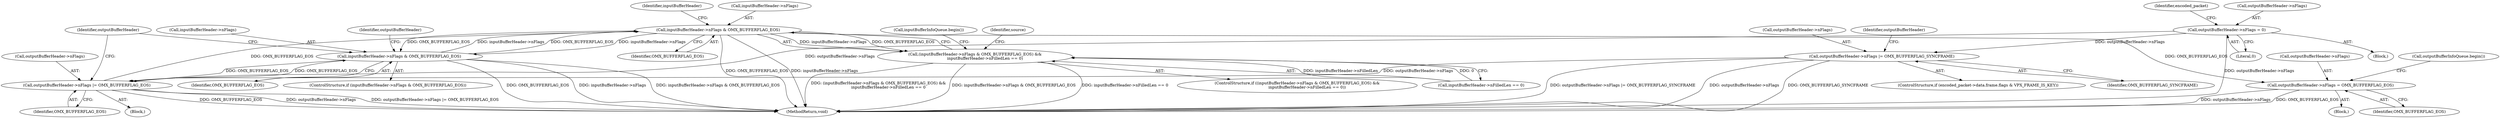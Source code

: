 digraph "0_Android_7fd96ebfc4c9da496c59d7c45e1f62be178e626d@pointer" {
"1000174" [label="(Call,inputBufferHeader->nFlags & OMX_BUFFERFLAG_EOS)"];
"1000538" [label="(Call,inputBufferHeader->nFlags & OMX_BUFFERFLAG_EOS)"];
"1000174" [label="(Call,inputBufferHeader->nFlags & OMX_BUFFERFLAG_EOS)"];
"1000544" [label="(Call,outputBufferHeader->nFlags |= OMX_BUFFERFLAG_EOS)"];
"1000458" [label="(Call,outputBufferHeader->nFlags = 0)"];
"1000473" [label="(Call,outputBufferHeader->nFlags |= OMX_BUFFERFLAG_SYNCFRAME)"];
"1000173" [label="(Call,(inputBufferHeader->nFlags & OMX_BUFFERFLAG_EOS) &&\n                inputBufferHeader->nFilledLen == 0)"];
"1000199" [label="(Call,outputBufferHeader->nFlags = OMX_BUFFERFLAG_EOS)"];
"1000550" [label="(Identifier,outputBufferHeader)"];
"1000174" [label="(Call,inputBufferHeader->nFlags & OMX_BUFFERFLAG_EOS)"];
"1000179" [label="(Call,inputBufferHeader->nFilledLen == 0)"];
"1000200" [label="(Call,outputBufferHeader->nFlags)"];
"1000474" [label="(Call,outputBufferHeader->nFlags)"];
"1000446" [label="(Block,)"];
"1000560" [label="(MethodReturn,void)"];
"1000173" [label="(Call,(inputBufferHeader->nFlags & OMX_BUFFERFLAG_EOS) &&\n                inputBufferHeader->nFilledLen == 0)"];
"1000542" [label="(Identifier,OMX_BUFFERFLAG_EOS)"];
"1000458" [label="(Call,outputBufferHeader->nFlags = 0)"];
"1000480" [label="(Identifier,outputBufferHeader)"];
"1000205" [label="(Call,outputBufferInfoQueue.begin())"];
"1000546" [label="(Identifier,outputBufferHeader)"];
"1000544" [label="(Call,outputBufferHeader->nFlags |= OMX_BUFFERFLAG_EOS)"];
"1000468" [label="(Identifier,encoded_packet)"];
"1000186" [label="(Call,inputBufferInfoQueue.begin())"];
"1000543" [label="(Block,)"];
"1000203" [label="(Identifier,OMX_BUFFERFLAG_EOS)"];
"1000545" [label="(Call,outputBufferHeader->nFlags)"];
"1000181" [label="(Identifier,inputBufferHeader)"];
"1000463" [label="(ControlStructure,if (encoded_packet->data.frame.flags & VPX_FRAME_IS_KEY))"];
"1000178" [label="(Identifier,OMX_BUFFERFLAG_EOS)"];
"1000199" [label="(Call,outputBufferHeader->nFlags = OMX_BUFFERFLAG_EOS)"];
"1000462" [label="(Literal,0)"];
"1000459" [label="(Call,outputBufferHeader->nFlags)"];
"1000477" [label="(Identifier,OMX_BUFFERFLAG_SYNCFRAME)"];
"1000537" [label="(ControlStructure,if (inputBufferHeader->nFlags & OMX_BUFFERFLAG_EOS))"];
"1000473" [label="(Call,outputBufferHeader->nFlags |= OMX_BUFFERFLAG_SYNCFRAME)"];
"1000538" [label="(Call,inputBufferHeader->nFlags & OMX_BUFFERFLAG_EOS)"];
"1000548" [label="(Identifier,OMX_BUFFERFLAG_EOS)"];
"1000539" [label="(Call,inputBufferHeader->nFlags)"];
"1000216" [label="(Identifier,source)"];
"1000184" [label="(Block,)"];
"1000175" [label="(Call,inputBufferHeader->nFlags)"];
"1000172" [label="(ControlStructure,if ((inputBufferHeader->nFlags & OMX_BUFFERFLAG_EOS) &&\n                inputBufferHeader->nFilledLen == 0))"];
"1000174" -> "1000173"  [label="AST: "];
"1000174" -> "1000178"  [label="CFG: "];
"1000175" -> "1000174"  [label="AST: "];
"1000178" -> "1000174"  [label="AST: "];
"1000181" -> "1000174"  [label="CFG: "];
"1000173" -> "1000174"  [label="CFG: "];
"1000174" -> "1000560"  [label="DDG: OMX_BUFFERFLAG_EOS"];
"1000174" -> "1000560"  [label="DDG: inputBufferHeader->nFlags"];
"1000174" -> "1000173"  [label="DDG: inputBufferHeader->nFlags"];
"1000174" -> "1000173"  [label="DDG: OMX_BUFFERFLAG_EOS"];
"1000538" -> "1000174"  [label="DDG: inputBufferHeader->nFlags"];
"1000538" -> "1000174"  [label="DDG: OMX_BUFFERFLAG_EOS"];
"1000544" -> "1000174"  [label="DDG: OMX_BUFFERFLAG_EOS"];
"1000174" -> "1000199"  [label="DDG: OMX_BUFFERFLAG_EOS"];
"1000174" -> "1000538"  [label="DDG: inputBufferHeader->nFlags"];
"1000174" -> "1000538"  [label="DDG: OMX_BUFFERFLAG_EOS"];
"1000538" -> "1000537"  [label="AST: "];
"1000538" -> "1000542"  [label="CFG: "];
"1000539" -> "1000538"  [label="AST: "];
"1000542" -> "1000538"  [label="AST: "];
"1000546" -> "1000538"  [label="CFG: "];
"1000550" -> "1000538"  [label="CFG: "];
"1000538" -> "1000560"  [label="DDG: OMX_BUFFERFLAG_EOS"];
"1000538" -> "1000560"  [label="DDG: inputBufferHeader->nFlags"];
"1000538" -> "1000560"  [label="DDG: inputBufferHeader->nFlags & OMX_BUFFERFLAG_EOS"];
"1000544" -> "1000538"  [label="DDG: OMX_BUFFERFLAG_EOS"];
"1000538" -> "1000544"  [label="DDG: OMX_BUFFERFLAG_EOS"];
"1000544" -> "1000543"  [label="AST: "];
"1000544" -> "1000548"  [label="CFG: "];
"1000545" -> "1000544"  [label="AST: "];
"1000548" -> "1000544"  [label="AST: "];
"1000550" -> "1000544"  [label="CFG: "];
"1000544" -> "1000560"  [label="DDG: OMX_BUFFERFLAG_EOS"];
"1000544" -> "1000560"  [label="DDG: outputBufferHeader->nFlags"];
"1000544" -> "1000560"  [label="DDG: outputBufferHeader->nFlags |= OMX_BUFFERFLAG_EOS"];
"1000458" -> "1000544"  [label="DDG: outputBufferHeader->nFlags"];
"1000473" -> "1000544"  [label="DDG: outputBufferHeader->nFlags"];
"1000458" -> "1000446"  [label="AST: "];
"1000458" -> "1000462"  [label="CFG: "];
"1000459" -> "1000458"  [label="AST: "];
"1000462" -> "1000458"  [label="AST: "];
"1000468" -> "1000458"  [label="CFG: "];
"1000458" -> "1000560"  [label="DDG: outputBufferHeader->nFlags"];
"1000458" -> "1000473"  [label="DDG: outputBufferHeader->nFlags"];
"1000473" -> "1000463"  [label="AST: "];
"1000473" -> "1000477"  [label="CFG: "];
"1000474" -> "1000473"  [label="AST: "];
"1000477" -> "1000473"  [label="AST: "];
"1000480" -> "1000473"  [label="CFG: "];
"1000473" -> "1000560"  [label="DDG: outputBufferHeader->nFlags"];
"1000473" -> "1000560"  [label="DDG: OMX_BUFFERFLAG_SYNCFRAME"];
"1000473" -> "1000560"  [label="DDG: outputBufferHeader->nFlags |= OMX_BUFFERFLAG_SYNCFRAME"];
"1000173" -> "1000172"  [label="AST: "];
"1000173" -> "1000179"  [label="CFG: "];
"1000179" -> "1000173"  [label="AST: "];
"1000186" -> "1000173"  [label="CFG: "];
"1000216" -> "1000173"  [label="CFG: "];
"1000173" -> "1000560"  [label="DDG: inputBufferHeader->nFilledLen == 0"];
"1000173" -> "1000560"  [label="DDG: (inputBufferHeader->nFlags & OMX_BUFFERFLAG_EOS) &&\n                inputBufferHeader->nFilledLen == 0"];
"1000173" -> "1000560"  [label="DDG: inputBufferHeader->nFlags & OMX_BUFFERFLAG_EOS"];
"1000179" -> "1000173"  [label="DDG: inputBufferHeader->nFilledLen"];
"1000179" -> "1000173"  [label="DDG: 0"];
"1000199" -> "1000184"  [label="AST: "];
"1000199" -> "1000203"  [label="CFG: "];
"1000200" -> "1000199"  [label="AST: "];
"1000203" -> "1000199"  [label="AST: "];
"1000205" -> "1000199"  [label="CFG: "];
"1000199" -> "1000560"  [label="DDG: outputBufferHeader->nFlags"];
"1000199" -> "1000560"  [label="DDG: OMX_BUFFERFLAG_EOS"];
}
